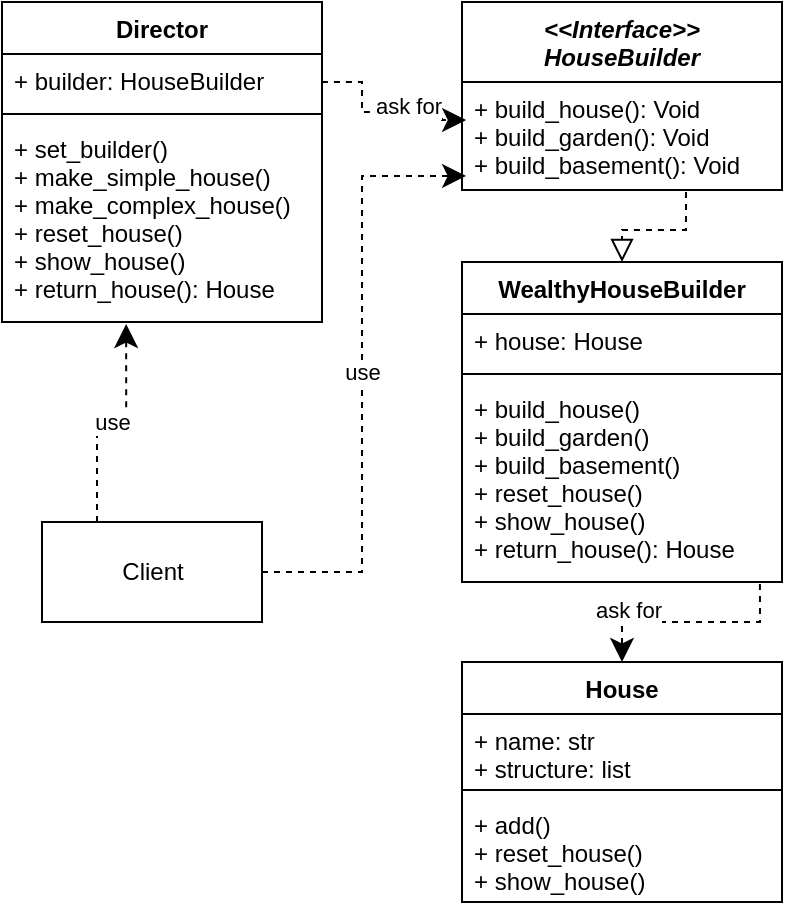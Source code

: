 <mxfile version="13.7.9" type="embed"><diagram id="C5RBs43oDa-KdzZeNtuy" name="Page-1"><mxGraphModel dx="1030" dy="709" grid="1" gridSize="10" guides="1" tooltips="1" connect="1" arrows="1" fold="1" page="1" pageScale="1" pageWidth="827" pageHeight="1169" math="0" shadow="0"><root><mxCell id="WIyWlLk6GJQsqaUBKTNV-0"/><mxCell id="WIyWlLk6GJQsqaUBKTNV-1" parent="WIyWlLk6GJQsqaUBKTNV-0"/><mxCell id="dH2cKJ3KjYlly9luaZb7-0" value="&lt;&lt;Interface&gt;&gt;&#10;HouseBuilder" style="swimlane;fontStyle=3;align=center;verticalAlign=top;childLayout=stackLayout;horizontal=1;startSize=40;horizontalStack=0;resizeParent=1;resizeParentMax=0;resizeLast=0;collapsible=1;marginBottom=0;" parent="WIyWlLk6GJQsqaUBKTNV-1" vertex="1"><mxGeometry x="400" y="20" width="160" height="94" as="geometry"/></mxCell><mxCell id="dH2cKJ3KjYlly9luaZb7-3" value="+ build_house(): Void&#10;+ build_garden(): Void&#10;+ build_basement(): Void" style="text;strokeColor=none;fillColor=none;align=left;verticalAlign=top;spacingLeft=4;spacingRight=4;overflow=hidden;rotatable=0;points=[[0,0.5],[1,0.5]];portConstraint=eastwest;" parent="dH2cKJ3KjYlly9luaZb7-0" vertex="1"><mxGeometry y="40" width="160" height="54" as="geometry"/></mxCell><mxCell id="dH2cKJ3KjYlly9luaZb7-4" value="WealthyHouseBuilder" style="swimlane;fontStyle=1;align=center;verticalAlign=top;childLayout=stackLayout;horizontal=1;startSize=26;horizontalStack=0;resizeParent=1;resizeParentMax=0;resizeLast=0;collapsible=1;marginBottom=0;" parent="WIyWlLk6GJQsqaUBKTNV-1" vertex="1"><mxGeometry x="400" y="150" width="160" height="160" as="geometry"/></mxCell><mxCell id="dH2cKJ3KjYlly9luaZb7-5" value="+ house: House" style="text;strokeColor=none;fillColor=none;align=left;verticalAlign=top;spacingLeft=4;spacingRight=4;overflow=hidden;rotatable=0;points=[[0,0.5],[1,0.5]];portConstraint=eastwest;" parent="dH2cKJ3KjYlly9luaZb7-4" vertex="1"><mxGeometry y="26" width="160" height="26" as="geometry"/></mxCell><mxCell id="dH2cKJ3KjYlly9luaZb7-6" value="" style="line;strokeWidth=1;fillColor=none;align=left;verticalAlign=middle;spacingTop=-1;spacingLeft=3;spacingRight=3;rotatable=0;labelPosition=right;points=[];portConstraint=eastwest;" parent="dH2cKJ3KjYlly9luaZb7-4" vertex="1"><mxGeometry y="52" width="160" height="8" as="geometry"/></mxCell><mxCell id="dH2cKJ3KjYlly9luaZb7-7" value="+ build_house()&#10;+ build_garden()&#10;+ build_basement()&#10;+ reset_house()&#10;+ show_house()&#10;+ return_house(): House" style="text;strokeColor=none;fillColor=none;align=left;verticalAlign=top;spacingLeft=4;spacingRight=4;overflow=hidden;rotatable=0;points=[[0,0.5],[1,0.5]];portConstraint=eastwest;" parent="dH2cKJ3KjYlly9luaZb7-4" vertex="1"><mxGeometry y="60" width="160" height="100" as="geometry"/></mxCell><mxCell id="dH2cKJ3KjYlly9luaZb7-8" style="edgeStyle=orthogonalEdgeStyle;rounded=0;orthogonalLoop=1;jettySize=auto;html=1;exitX=0.7;exitY=1.019;exitDx=0;exitDy=0;exitPerimeter=0;dashed=1;endArrow=block;endFill=0;endSize=9;startSize=9;" parent="WIyWlLk6GJQsqaUBKTNV-1" source="dH2cKJ3KjYlly9luaZb7-3" target="dH2cKJ3KjYlly9luaZb7-4" edge="1"><mxGeometry relative="1" as="geometry"/></mxCell><mxCell id="dH2cKJ3KjYlly9luaZb7-9" value="House" style="swimlane;fontStyle=1;align=center;verticalAlign=top;childLayout=stackLayout;horizontal=1;startSize=26;horizontalStack=0;resizeParent=1;resizeParentMax=0;resizeLast=0;collapsible=1;marginBottom=0;" parent="WIyWlLk6GJQsqaUBKTNV-1" vertex="1"><mxGeometry x="400" y="350" width="160" height="120" as="geometry"/></mxCell><mxCell id="dH2cKJ3KjYlly9luaZb7-10" value="+ name: str&#10;+ structure: list" style="text;strokeColor=none;fillColor=none;align=left;verticalAlign=top;spacingLeft=4;spacingRight=4;overflow=hidden;rotatable=0;points=[[0,0.5],[1,0.5]];portConstraint=eastwest;" parent="dH2cKJ3KjYlly9luaZb7-9" vertex="1"><mxGeometry y="26" width="160" height="34" as="geometry"/></mxCell><mxCell id="dH2cKJ3KjYlly9luaZb7-11" value="" style="line;strokeWidth=1;fillColor=none;align=left;verticalAlign=middle;spacingTop=-1;spacingLeft=3;spacingRight=3;rotatable=0;labelPosition=right;points=[];portConstraint=eastwest;" parent="dH2cKJ3KjYlly9luaZb7-9" vertex="1"><mxGeometry y="60" width="160" height="8" as="geometry"/></mxCell><mxCell id="dH2cKJ3KjYlly9luaZb7-12" value="+ add()&#10;+ reset_house()&#10;+ show_house()" style="text;strokeColor=none;fillColor=none;align=left;verticalAlign=top;spacingLeft=4;spacingRight=4;overflow=hidden;rotatable=0;points=[[0,0.5],[1,0.5]];portConstraint=eastwest;" parent="dH2cKJ3KjYlly9luaZb7-9" vertex="1"><mxGeometry y="68" width="160" height="52" as="geometry"/></mxCell><mxCell id="dH2cKJ3KjYlly9luaZb7-13" style="edgeStyle=orthogonalEdgeStyle;rounded=0;orthogonalLoop=1;jettySize=auto;html=1;exitX=0.931;exitY=1.01;exitDx=0;exitDy=0;exitPerimeter=0;dashed=1;endArrow=classic;endFill=1;endSize=9;startSize=9;" parent="WIyWlLk6GJQsqaUBKTNV-1" source="dH2cKJ3KjYlly9luaZb7-7" edge="1"><mxGeometry relative="1" as="geometry"><mxPoint x="522" y="121.026" as="sourcePoint"/><mxPoint x="480" y="350" as="targetPoint"/><Array as="points"><mxPoint x="549" y="330"/><mxPoint x="480" y="330"/></Array></mxGeometry></mxCell><mxCell id="dH2cKJ3KjYlly9luaZb7-14" value="ask for" style="edgeLabel;html=1;align=center;verticalAlign=middle;resizable=0;points=[];" parent="dH2cKJ3KjYlly9luaZb7-13" vertex="1" connectable="0"><mxGeometry x="0.241" y="-2" relative="1" as="geometry"><mxPoint x="-17.96" y="-4" as="offset"/></mxGeometry></mxCell><mxCell id="dH2cKJ3KjYlly9luaZb7-15" value="Director" style="swimlane;fontStyle=1;align=center;verticalAlign=top;childLayout=stackLayout;horizontal=1;startSize=26;horizontalStack=0;resizeParent=1;resizeParentMax=0;resizeLast=0;collapsible=1;marginBottom=0;" parent="WIyWlLk6GJQsqaUBKTNV-1" vertex="1"><mxGeometry x="170" y="20" width="160" height="160" as="geometry"/></mxCell><mxCell id="dH2cKJ3KjYlly9luaZb7-16" value="+ builder: HouseBuilder " style="text;strokeColor=none;fillColor=none;align=left;verticalAlign=top;spacingLeft=4;spacingRight=4;overflow=hidden;rotatable=0;points=[[0,0.5],[1,0.5]];portConstraint=eastwest;" parent="dH2cKJ3KjYlly9luaZb7-15" vertex="1"><mxGeometry y="26" width="160" height="26" as="geometry"/></mxCell><mxCell id="dH2cKJ3KjYlly9luaZb7-17" value="" style="line;strokeWidth=1;fillColor=none;align=left;verticalAlign=middle;spacingTop=-1;spacingLeft=3;spacingRight=3;rotatable=0;labelPosition=right;points=[];portConstraint=eastwest;" parent="dH2cKJ3KjYlly9luaZb7-15" vertex="1"><mxGeometry y="52" width="160" height="8" as="geometry"/></mxCell><mxCell id="dH2cKJ3KjYlly9luaZb7-21" style="edgeStyle=orthogonalEdgeStyle;rounded=0;orthogonalLoop=1;jettySize=auto;html=1;exitX=0.931;exitY=1.01;exitDx=0;exitDy=0;exitPerimeter=0;dashed=1;endArrow=classic;endFill=1;endSize=9;startSize=9;entryX=0.013;entryY=0.352;entryDx=0;entryDy=0;entryPerimeter=0;" parent="dH2cKJ3KjYlly9luaZb7-15" target="dH2cKJ3KjYlly9luaZb7-3" edge="1"><mxGeometry relative="1" as="geometry"><mxPoint x="159.96" y="40" as="sourcePoint"/><mxPoint x="91" y="79" as="targetPoint"/><Array as="points"><mxPoint x="180" y="40"/><mxPoint x="180" y="55"/><mxPoint x="220" y="55"/><mxPoint x="220" y="59"/></Array></mxGeometry></mxCell><mxCell id="dH2cKJ3KjYlly9luaZb7-22" value="ask for" style="edgeLabel;html=1;align=center;verticalAlign=middle;resizable=0;points=[];" parent="dH2cKJ3KjYlly9luaZb7-21" vertex="1" connectable="0"><mxGeometry x="0.241" y="-2" relative="1" as="geometry"><mxPoint x="1.04" y="-5" as="offset"/></mxGeometry></mxCell><mxCell id="dH2cKJ3KjYlly9luaZb7-18" value="+ set_builder()&#10;+ make_simple_house()&#10;+ make_complex_house()&#10;+ reset_house()&#10;+ show_house()&#10;+ return_house(): House" style="text;strokeColor=none;fillColor=none;align=left;verticalAlign=top;spacingLeft=4;spacingRight=4;overflow=hidden;rotatable=0;points=[[0,0.5],[1,0.5]];portConstraint=eastwest;" parent="dH2cKJ3KjYlly9luaZb7-15" vertex="1"><mxGeometry y="60" width="160" height="100" as="geometry"/></mxCell><mxCell id="dH2cKJ3KjYlly9luaZb7-26" value="use" style="edgeStyle=orthogonalEdgeStyle;rounded=0;orthogonalLoop=1;jettySize=auto;html=1;exitX=0.25;exitY=0;exitDx=0;exitDy=0;entryX=0.388;entryY=1.01;entryDx=0;entryDy=0;entryPerimeter=0;dashed=1;startSize=9;endArrow=classic;endFill=1;endSize=9;" parent="WIyWlLk6GJQsqaUBKTNV-1" source="dH2cKJ3KjYlly9luaZb7-23" target="dH2cKJ3KjYlly9luaZb7-18" edge="1"><mxGeometry relative="1" as="geometry"/></mxCell><mxCell id="dH2cKJ3KjYlly9luaZb7-28" value="use" style="edgeStyle=orthogonalEdgeStyle;rounded=0;orthogonalLoop=1;jettySize=auto;html=1;exitX=1;exitY=0.5;exitDx=0;exitDy=0;entryX=0.013;entryY=0.87;entryDx=0;entryDy=0;entryPerimeter=0;dashed=1;startSize=9;endArrow=classic;endFill=1;endSize=9;" parent="WIyWlLk6GJQsqaUBKTNV-1" source="dH2cKJ3KjYlly9luaZb7-23" target="dH2cKJ3KjYlly9luaZb7-3" edge="1"><mxGeometry relative="1" as="geometry"/></mxCell><mxCell id="dH2cKJ3KjYlly9luaZb7-23" value="Client" style="html=1;" parent="WIyWlLk6GJQsqaUBKTNV-1" vertex="1"><mxGeometry x="190" y="280" width="110" height="50" as="geometry"/></mxCell></root></mxGraphModel></diagram></mxfile>